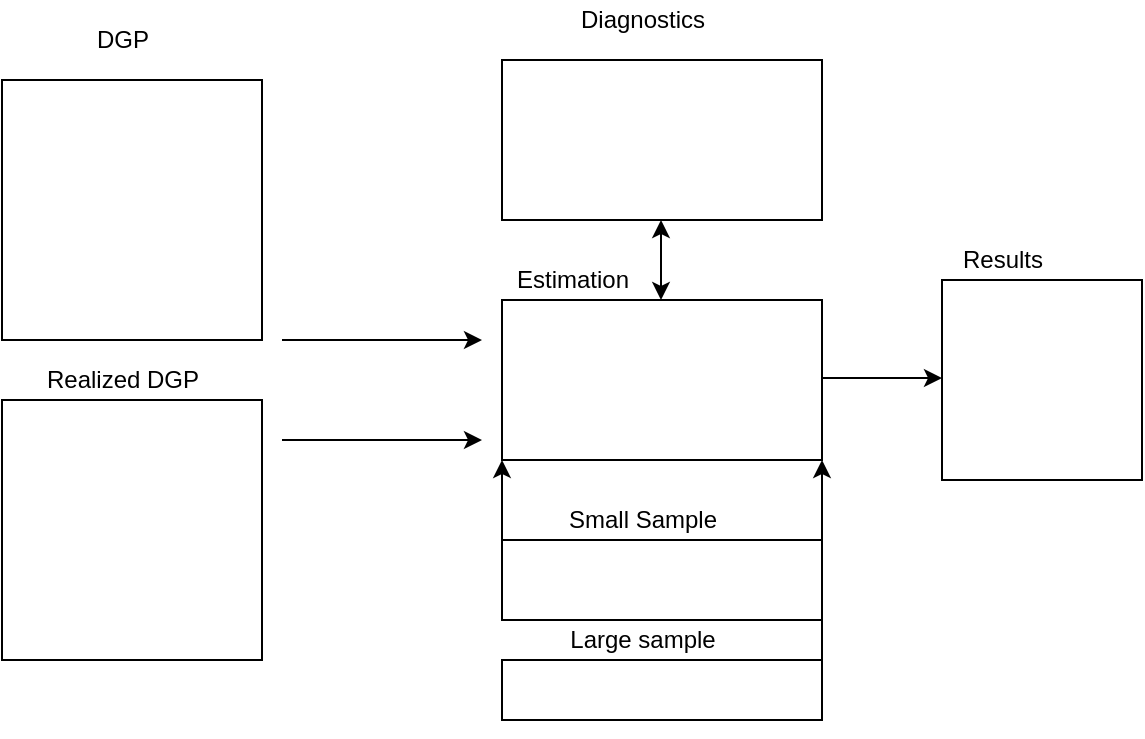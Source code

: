 <mxfile version="14.9.6" type="device"><diagram id="p8mL1wahuu6O7c2RhC2Z" name="Page-1"><mxGraphModel dx="2062" dy="1216" grid="1" gridSize="10" guides="1" tooltips="1" connect="1" arrows="1" fold="1" page="1" pageScale="1" pageWidth="827" pageHeight="1169" math="0" shadow="0"><root><mxCell id="0"/><mxCell id="1" parent="0"/><mxCell id="33mGAPRIR0CZCJBg6OQa-1" value="" style="whiteSpace=wrap;html=1;aspect=fixed;" parent="1" vertex="1"><mxGeometry x="70" y="170" width="130" height="130" as="geometry"/></mxCell><mxCell id="33mGAPRIR0CZCJBg6OQa-5" value="" style="rounded=0;whiteSpace=wrap;html=1;" parent="1" vertex="1"><mxGeometry x="320" y="280" width="160" height="80" as="geometry"/></mxCell><mxCell id="33mGAPRIR0CZCJBg6OQa-6" value="" style="whiteSpace=wrap;html=1;aspect=fixed;" parent="1" vertex="1"><mxGeometry x="540" y="270" width="100" height="100" as="geometry"/></mxCell><mxCell id="33mGAPRIR0CZCJBg6OQa-7" value="" style="rounded=0;whiteSpace=wrap;html=1;" parent="1" vertex="1"><mxGeometry x="320" y="400" width="160" height="40" as="geometry"/></mxCell><mxCell id="33mGAPRIR0CZCJBg6OQa-8" value="" style="rounded=0;whiteSpace=wrap;html=1;" parent="1" vertex="1"><mxGeometry x="320" y="460" width="160" height="30" as="geometry"/></mxCell><mxCell id="33mGAPRIR0CZCJBg6OQa-10" value="" style="rounded=0;whiteSpace=wrap;html=1;" parent="1" vertex="1"><mxGeometry x="320" y="160" width="160" height="80" as="geometry"/></mxCell><mxCell id="33mGAPRIR0CZCJBg6OQa-11" value="" style="whiteSpace=wrap;html=1;aspect=fixed;" parent="1" vertex="1"><mxGeometry x="70" y="330" width="130" height="130" as="geometry"/></mxCell><mxCell id="33mGAPRIR0CZCJBg6OQa-14" value="" style="endArrow=classic;html=1;" parent="1" edge="1"><mxGeometry width="50" height="50" relative="1" as="geometry"><mxPoint x="480" y="319" as="sourcePoint"/><mxPoint x="540" y="319" as="targetPoint"/></mxGeometry></mxCell><mxCell id="33mGAPRIR0CZCJBg6OQa-15" value="" style="endArrow=classic;html=1;" parent="1" edge="1"><mxGeometry width="50" height="50" relative="1" as="geometry"><mxPoint x="210" y="350" as="sourcePoint"/><mxPoint x="310" y="350" as="targetPoint"/></mxGeometry></mxCell><mxCell id="33mGAPRIR0CZCJBg6OQa-16" value="" style="endArrow=classic;html=1;" parent="1" edge="1"><mxGeometry width="50" height="50" relative="1" as="geometry"><mxPoint x="210" y="300" as="sourcePoint"/><mxPoint x="310" y="300" as="targetPoint"/><Array as="points"><mxPoint x="210" y="300"/></Array></mxGeometry></mxCell><mxCell id="JQ0Hy11C4YEt1DJXIaAh-1" value="DGP" style="text;html=1;align=center;verticalAlign=middle;resizable=0;points=[];autosize=1;strokeColor=none;" vertex="1" parent="1"><mxGeometry x="110" y="140" width="40" height="20" as="geometry"/></mxCell><mxCell id="JQ0Hy11C4YEt1DJXIaAh-2" value="Realized DGP" style="text;html=1;align=center;verticalAlign=middle;resizable=0;points=[];autosize=1;strokeColor=none;" vertex="1" parent="1"><mxGeometry x="85" y="310" width="90" height="20" as="geometry"/></mxCell><mxCell id="JQ0Hy11C4YEt1DJXIaAh-3" value="Diagnostics" style="text;html=1;align=center;verticalAlign=middle;resizable=0;points=[];autosize=1;strokeColor=none;" vertex="1" parent="1"><mxGeometry x="350" y="130" width="80" height="20" as="geometry"/></mxCell><mxCell id="JQ0Hy11C4YEt1DJXIaAh-4" value="" style="endArrow=classic;startArrow=classic;html=1;" edge="1" parent="1"><mxGeometry width="50" height="50" relative="1" as="geometry"><mxPoint x="399.5" y="280" as="sourcePoint"/><mxPoint x="399.5" y="240" as="targetPoint"/></mxGeometry></mxCell><mxCell id="JQ0Hy11C4YEt1DJXIaAh-5" value="" style="endArrow=classic;html=1;exitX=0;exitY=0;exitDx=0;exitDy=0;" edge="1" parent="1" source="33mGAPRIR0CZCJBg6OQa-7"><mxGeometry width="50" height="50" relative="1" as="geometry"><mxPoint x="320" y="390" as="sourcePoint"/><mxPoint x="320" y="360" as="targetPoint"/></mxGeometry></mxCell><mxCell id="JQ0Hy11C4YEt1DJXIaAh-6" value="" style="endArrow=classic;html=1;exitX=0;exitY=0;exitDx=0;exitDy=0;entryX=1;entryY=1;entryDx=0;entryDy=0;entryPerimeter=0;" edge="1" parent="1" target="33mGAPRIR0CZCJBg6OQa-5"><mxGeometry width="50" height="50" relative="1" as="geometry"><mxPoint x="480" y="490" as="sourcePoint"/><mxPoint x="480" y="400" as="targetPoint"/></mxGeometry></mxCell><mxCell id="JQ0Hy11C4YEt1DJXIaAh-7" value="Estimation" style="text;html=1;align=center;verticalAlign=middle;resizable=0;points=[];autosize=1;strokeColor=none;" vertex="1" parent="1"><mxGeometry x="320" y="260" width="70" height="20" as="geometry"/></mxCell><mxCell id="JQ0Hy11C4YEt1DJXIaAh-8" value="Results" style="text;html=1;align=center;verticalAlign=middle;resizable=0;points=[];autosize=1;strokeColor=none;" vertex="1" parent="1"><mxGeometry x="540" y="250" width="60" height="20" as="geometry"/></mxCell><mxCell id="JQ0Hy11C4YEt1DJXIaAh-9" value="Small Sample" style="text;html=1;align=center;verticalAlign=middle;resizable=0;points=[];autosize=1;strokeColor=none;" vertex="1" parent="1"><mxGeometry x="345" y="380" width="90" height="20" as="geometry"/></mxCell><mxCell id="JQ0Hy11C4YEt1DJXIaAh-10" value="Large sample" style="text;html=1;align=center;verticalAlign=middle;resizable=0;points=[];autosize=1;strokeColor=none;" vertex="1" parent="1"><mxGeometry x="345" y="440" width="90" height="20" as="geometry"/></mxCell></root></mxGraphModel></diagram></mxfile>